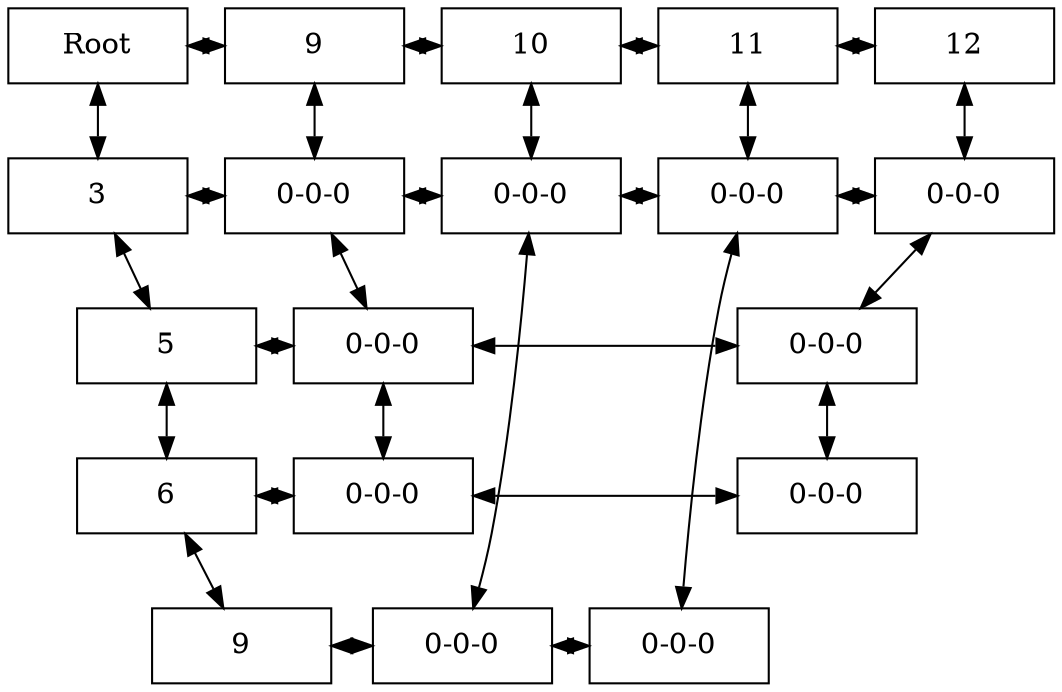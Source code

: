 digraph  Grafico {
node [shape = rectangle, height=0.5, width=1.2];
node[nodesep = 1];
rankdir=TB;
"0-0"[label="Root"];
"0-3"[label="3"];
"0-5"[label="5"];
"0-6"[label="6"];
"0-9"[label="9"];
"9-0"[label="9"];
"9-3"[label="0-0-0"];
"9-5"[label="0-0-0"];
"9-6"[label="0-0-0"];
"10-0"[label="10"];
"10-3"[label="0-0-0"];
"10-9"[label="0-0-0"];
"11-0"[label="11"];
"11-3"[label="0-0-0"];
"11-9"[label="0-0-0"];
"12-0"[label="12"];
"12-3"[label="0-0-0"];
"12-5"[label="0-0-0"];
"12-6"[label="0-0-0"];
"0-0"->"9-0"[dir=both];
"0-0"->"0-3"[dir=both];
"0-3"->"9-3"[dir=both];
"0-3"->"0-5"[dir=both];
"0-5"->"9-5"[dir=both];
"0-5"->"0-6"[dir=both];
"0-6"->"9-6"[dir=both];
"0-6"->"0-9"[dir=both];
"0-9"->"10-9"[dir=both];
"9-0"->"10-0"[dir=both];
"9-0"->"9-3"[dir=both];
"9-3"->"10-3"[dir=both];
"9-3"->"9-5"[dir=both];
"9-5"->"12-5"[dir=both];
"9-5"->"9-6"[dir=both];
"9-6"->"12-6"[dir=both];
"10-0"->"11-0"[dir=both];
"10-0"->"10-3"[dir=both];
"10-3"->"11-3"[dir=both];
"10-3"->"10-9"[dir=both];
"10-9"->"11-9"[dir=both];
"11-0"->"12-0"[dir=both];
"11-0"->"11-3"[dir=both];
"11-3"->"12-3"[dir=both];
"11-3"->"11-9"[dir=both];
"12-0"->"12-3"[dir=both];
"12-3"->"12-5"[dir=both];
"12-5"->"12-6"[dir=both];
{ rank=same; "0-0" "9-0" "10-0" "11-0" "12-0" };
{ rank=same; "0-3" "9-3" "10-3" "11-3" "12-3" };
{ rank=same; "0-5" "9-5" "12-5" };
{ rank=same; "0-6" "9-6" "12-6" };
{ rank=same; "0-9" "10-9" "11-9" };
}